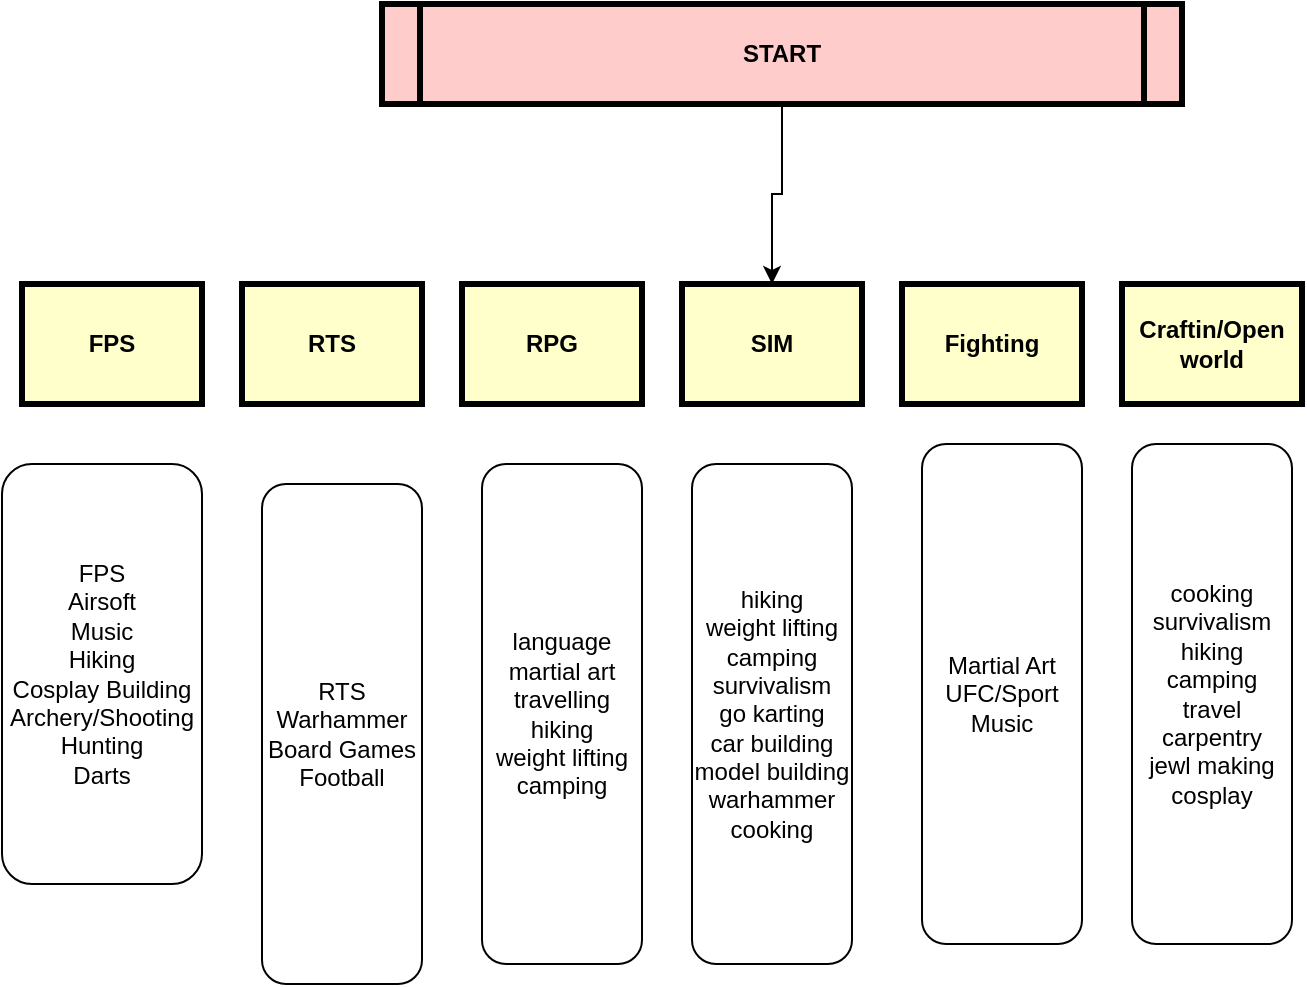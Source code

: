 <mxfile version="13.6.6" type="github">
  <diagram name="Page-1" id="c7558073-3199-34d8-9f00-42111426c3f3">
    <mxGraphModel dx="1182" dy="1911" grid="1" gridSize="10" guides="1" tooltips="1" connect="1" arrows="1" fold="1" page="1" pageScale="1" pageWidth="826" pageHeight="1169" background="#ffffff" math="0" shadow="0">
      <root>
        <mxCell id="0" />
        <mxCell id="1" parent="0" />
        <mxCell id="4" value="FPS" style="whiteSpace=wrap;align=center;verticalAlign=middle;fontStyle=1;strokeWidth=3;fillColor=#FFFFCC" parent="1" vertex="1">
          <mxGeometry x="60" y="140" width="90" height="60" as="geometry" />
        </mxCell>
        <mxCell id="9l9WeW9xyDhof0BqgNnj-104" style="edgeStyle=orthogonalEdgeStyle;rounded=0;orthogonalLoop=1;jettySize=auto;html=1;exitX=0.5;exitY=1;exitDx=0;exitDy=0;entryX=0.5;entryY=0;entryDx=0;entryDy=0;" parent="1" source="5" target="9l9WeW9xyDhof0BqgNnj-98" edge="1">
          <mxGeometry relative="1" as="geometry" />
        </mxCell>
        <mxCell id="5" value="START" style="shape=process;whiteSpace=wrap;align=center;verticalAlign=middle;size=0.048;fontStyle=1;strokeWidth=3;fillColor=#FFCCCC" parent="1" vertex="1">
          <mxGeometry x="240.0" width="400" height="50" as="geometry" />
        </mxCell>
        <mxCell id="9l9WeW9xyDhof0BqgNnj-96" value="RTS" style="whiteSpace=wrap;align=center;verticalAlign=middle;fontStyle=1;strokeWidth=3;fillColor=#FFFFCC" parent="1" vertex="1">
          <mxGeometry x="170" y="140" width="90" height="60" as="geometry" />
        </mxCell>
        <mxCell id="9l9WeW9xyDhof0BqgNnj-97" value="RPG" style="whiteSpace=wrap;align=center;verticalAlign=middle;fontStyle=1;strokeWidth=3;fillColor=#FFFFCC" parent="1" vertex="1">
          <mxGeometry x="280" y="140" width="90" height="60" as="geometry" />
        </mxCell>
        <mxCell id="9l9WeW9xyDhof0BqgNnj-98" value="SIM" style="whiteSpace=wrap;align=center;verticalAlign=middle;fontStyle=1;strokeWidth=3;fillColor=#FFFFCC" parent="1" vertex="1">
          <mxGeometry x="390" y="140" width="90" height="60" as="geometry" />
        </mxCell>
        <mxCell id="9l9WeW9xyDhof0BqgNnj-99" value="Fighting" style="whiteSpace=wrap;align=center;verticalAlign=middle;fontStyle=1;strokeWidth=3;fillColor=#FFFFCC" parent="1" vertex="1">
          <mxGeometry x="500" y="140" width="90" height="60" as="geometry" />
        </mxCell>
        <mxCell id="9l9WeW9xyDhof0BqgNnj-100" value="Craftin/Open world" style="whiteSpace=wrap;align=center;verticalAlign=middle;fontStyle=1;strokeWidth=3;fillColor=#FFFFCC" parent="1" vertex="1">
          <mxGeometry x="610" y="140" width="90" height="60" as="geometry" />
        </mxCell>
        <mxCell id="9l9WeW9xyDhof0BqgNnj-106" value="FPS&lt;br&gt;Airsoft&lt;br&gt;Music&lt;br&gt;Hiking&lt;br&gt;Cosplay Building&lt;br&gt;Archery/Shooting&lt;br&gt;Hunting&lt;br&gt;Darts&lt;br&gt;" style="rounded=1;whiteSpace=wrap;html=1;" parent="1" vertex="1">
          <mxGeometry x="50" y="230" width="100" height="210" as="geometry" />
        </mxCell>
        <mxCell id="9l9WeW9xyDhof0BqgNnj-107" value="RTS&lt;br&gt;Warhammer&lt;br&gt;Board Games&lt;br&gt;Football&lt;br&gt;" style="rounded=1;whiteSpace=wrap;html=1;" parent="1" vertex="1">
          <mxGeometry x="180" y="240" width="80" height="250" as="geometry" />
        </mxCell>
        <mxCell id="9l9WeW9xyDhof0BqgNnj-108" value="Martial Art&lt;br&gt;UFC/Sport&lt;br&gt;Music&lt;br&gt;" style="rounded=1;whiteSpace=wrap;html=1;" parent="1" vertex="1">
          <mxGeometry x="510" y="220" width="80" height="250" as="geometry" />
        </mxCell>
        <mxCell id="9l9WeW9xyDhof0BqgNnj-109" value="language&lt;br&gt;martial art&lt;br&gt;travelling&lt;br&gt;hiking&lt;br&gt;weight lifting&lt;br&gt;camping" style="rounded=1;whiteSpace=wrap;html=1;" parent="1" vertex="1">
          <mxGeometry x="290" y="230" width="80" height="250" as="geometry" />
        </mxCell>
        <mxCell id="9l9WeW9xyDhof0BqgNnj-110" value="hiking&lt;br&gt;weight lifting&lt;br&gt;camping&lt;br&gt;survivalism&lt;br&gt;go karting&lt;br&gt;car building&lt;br&gt;model building&lt;br&gt;warhammer&lt;br&gt;cooking&lt;br&gt;" style="rounded=1;whiteSpace=wrap;html=1;" parent="1" vertex="1">
          <mxGeometry x="395" y="230" width="80" height="250" as="geometry" />
        </mxCell>
        <mxCell id="9l9WeW9xyDhof0BqgNnj-111" value="cooking&lt;br&gt;survivalism&lt;br&gt;hiking&lt;br&gt;camping&lt;br&gt;travel&lt;br&gt;carpentry&lt;br&gt;jewl making&lt;br&gt;cosplay&lt;br&gt;" style="rounded=1;whiteSpace=wrap;html=1;" parent="1" vertex="1">
          <mxGeometry x="615" y="220" width="80" height="250" as="geometry" />
        </mxCell>
      </root>
    </mxGraphModel>
  </diagram>
</mxfile>

